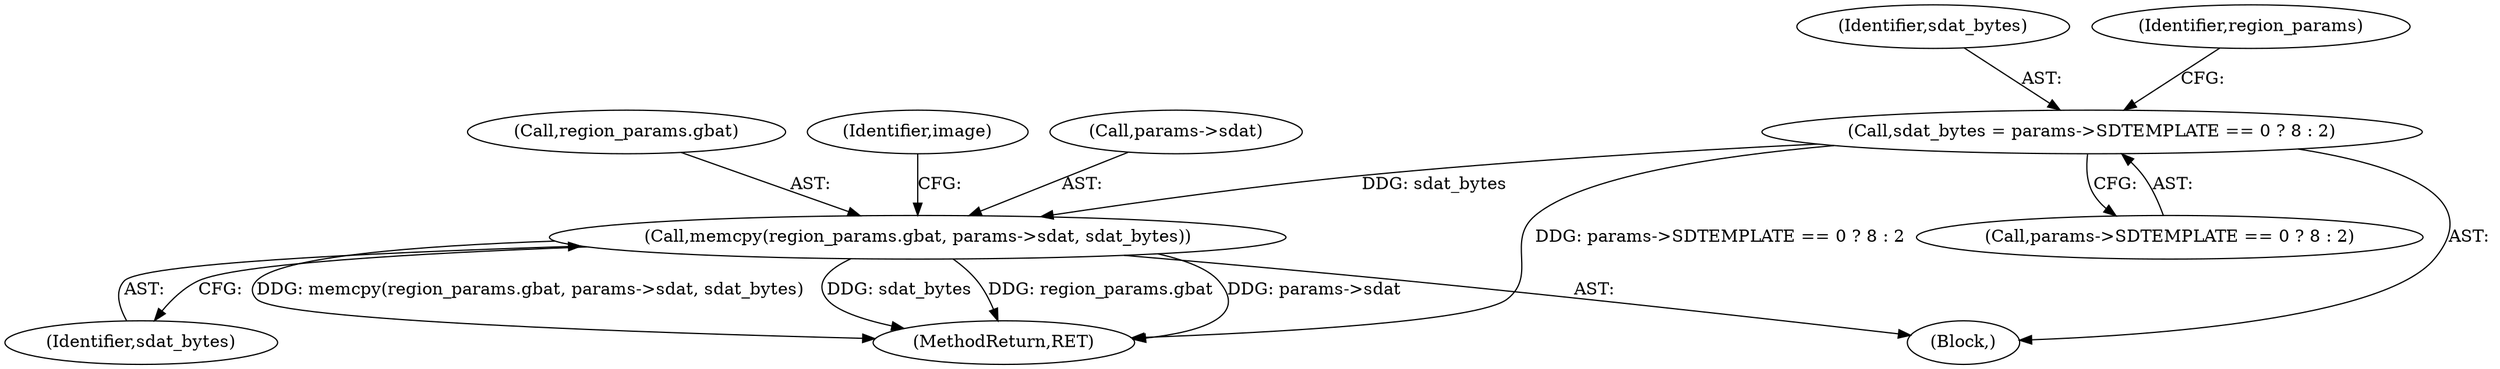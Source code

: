 digraph "0_ghostscript_e698d5c11d27212aa1098bc5b1673a3378563092_12@API" {
"1000772" [label="(Call,memcpy(region_params.gbat, params->sdat, sdat_bytes))"];
"1000762" [label="(Call,sdat_bytes = params->SDTEMPLATE == 0 ? 8 : 2)"];
"1002289" [label="(MethodReturn,RET)"];
"1000772" [label="(Call,memcpy(region_params.gbat, params->sdat, sdat_bytes))"];
"1000764" [label="(Call,params->SDTEMPLATE == 0 ? 8 : 2)"];
"1000773" [label="(Call,region_params.gbat)"];
"1000781" [label="(Identifier,image)"];
"1000779" [label="(Identifier,sdat_bytes)"];
"1000763" [label="(Identifier,sdat_bytes)"];
"1000736" [label="(Block,)"];
"1000774" [label="(Identifier,region_params)"];
"1000776" [label="(Call,params->sdat)"];
"1000762" [label="(Call,sdat_bytes = params->SDTEMPLATE == 0 ? 8 : 2)"];
"1000772" -> "1000736"  [label="AST: "];
"1000772" -> "1000779"  [label="CFG: "];
"1000773" -> "1000772"  [label="AST: "];
"1000776" -> "1000772"  [label="AST: "];
"1000779" -> "1000772"  [label="AST: "];
"1000781" -> "1000772"  [label="CFG: "];
"1000772" -> "1002289"  [label="DDG: region_params.gbat"];
"1000772" -> "1002289"  [label="DDG: params->sdat"];
"1000772" -> "1002289"  [label="DDG: memcpy(region_params.gbat, params->sdat, sdat_bytes)"];
"1000772" -> "1002289"  [label="DDG: sdat_bytes"];
"1000762" -> "1000772"  [label="DDG: sdat_bytes"];
"1000762" -> "1000736"  [label="AST: "];
"1000762" -> "1000764"  [label="CFG: "];
"1000763" -> "1000762"  [label="AST: "];
"1000764" -> "1000762"  [label="AST: "];
"1000774" -> "1000762"  [label="CFG: "];
"1000762" -> "1002289"  [label="DDG: params->SDTEMPLATE == 0 ? 8 : 2"];
}
